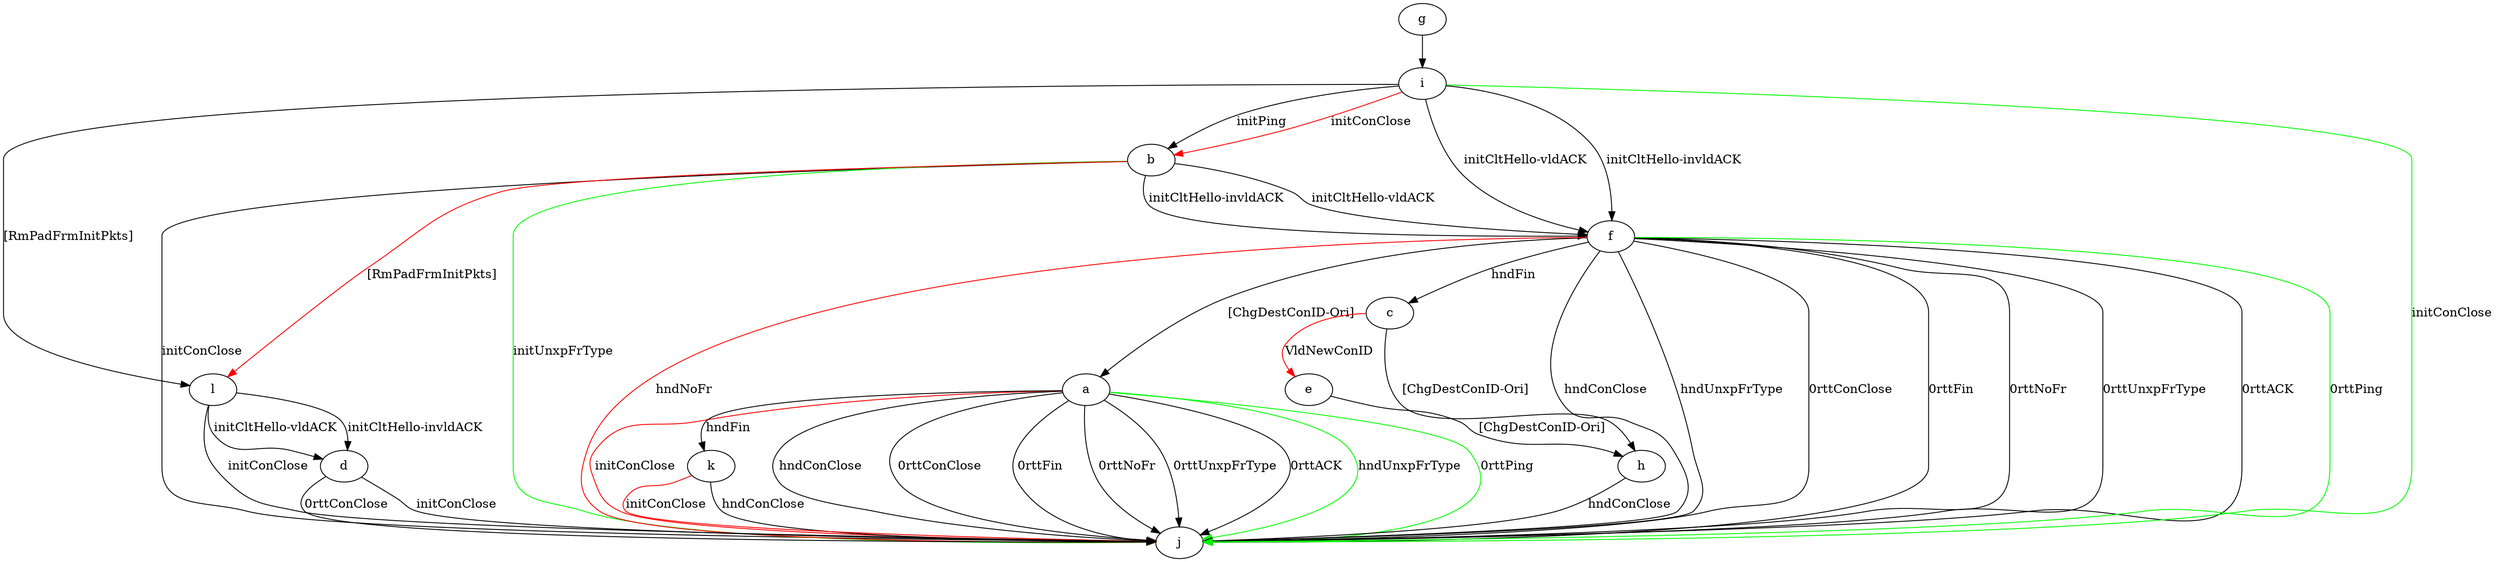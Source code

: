 digraph "" {
	a -> j	[key=0,
		label="hndConClose "];
	a -> j	[key=1,
		label="0rttConClose "];
	a -> j	[key=2,
		label="0rttFin "];
	a -> j	[key=3,
		label="0rttNoFr "];
	a -> j	[key=4,
		label="0rttUnxpFrType "];
	a -> j	[key=5,
		label="0rttACK "];
	a -> j	[key=6,
		color=green,
		label="hndUnxpFrType "];
	a -> j	[key=7,
		color=green,
		label="0rttPing "];
	a -> j	[key=8,
		color=red,
		label="initConClose "];
	a -> k	[key=0,
		label="hndFin "];
	b -> f	[key=0,
		label="initCltHello-vldACK "];
	b -> f	[key=1,
		label="initCltHello-invldACK "];
	b -> j	[key=0,
		label="initConClose "];
	b -> j	[key=1,
		color=green,
		label="initUnxpFrType "];
	b -> l	[key=0,
		color=red,
		label="[RmPadFrmInitPkts] "];
	c -> e	[key=0,
		color=red,
		label="VldNewConID "];
	c -> h	[key=0,
		label="[ChgDestConID-Ori] "];
	d -> j	[key=0,
		label="initConClose "];
	d -> j	[key=1,
		label="0rttConClose "];
	e -> h	[key=0,
		label="[ChgDestConID-Ori] "];
	f -> a	[key=0,
		label="[ChgDestConID-Ori] "];
	f -> c	[key=0,
		label="hndFin "];
	f -> j	[key=0,
		label="hndConClose "];
	f -> j	[key=1,
		label="hndUnxpFrType "];
	f -> j	[key=2,
		label="0rttConClose "];
	f -> j	[key=3,
		label="0rttFin "];
	f -> j	[key=4,
		label="0rttNoFr "];
	f -> j	[key=5,
		label="0rttUnxpFrType "];
	f -> j	[key=6,
		label="0rttACK "];
	f -> j	[key=7,
		color=green,
		label="0rttPing "];
	f -> j	[key=8,
		color=red,
		label="hndNoFr "];
	g -> i	[key=0];
	h -> j	[key=0,
		label="hndConClose "];
	i -> b	[key=0,
		label="initPing "];
	i -> b	[key=1,
		color=red,
		label="initConClose "];
	i -> f	[key=0,
		label="initCltHello-vldACK "];
	i -> f	[key=1,
		label="initCltHello-invldACK "];
	i -> j	[key=0,
		color=green,
		label="initConClose "];
	i -> l	[key=0,
		label="[RmPadFrmInitPkts] "];
	k -> j	[key=0,
		label="hndConClose "];
	k -> j	[key=1,
		color=red,
		label="initConClose "];
	l -> d	[key=0,
		label="initCltHello-vldACK "];
	l -> d	[key=1,
		label="initCltHello-invldACK "];
	l -> j	[key=0,
		label="initConClose "];
}
